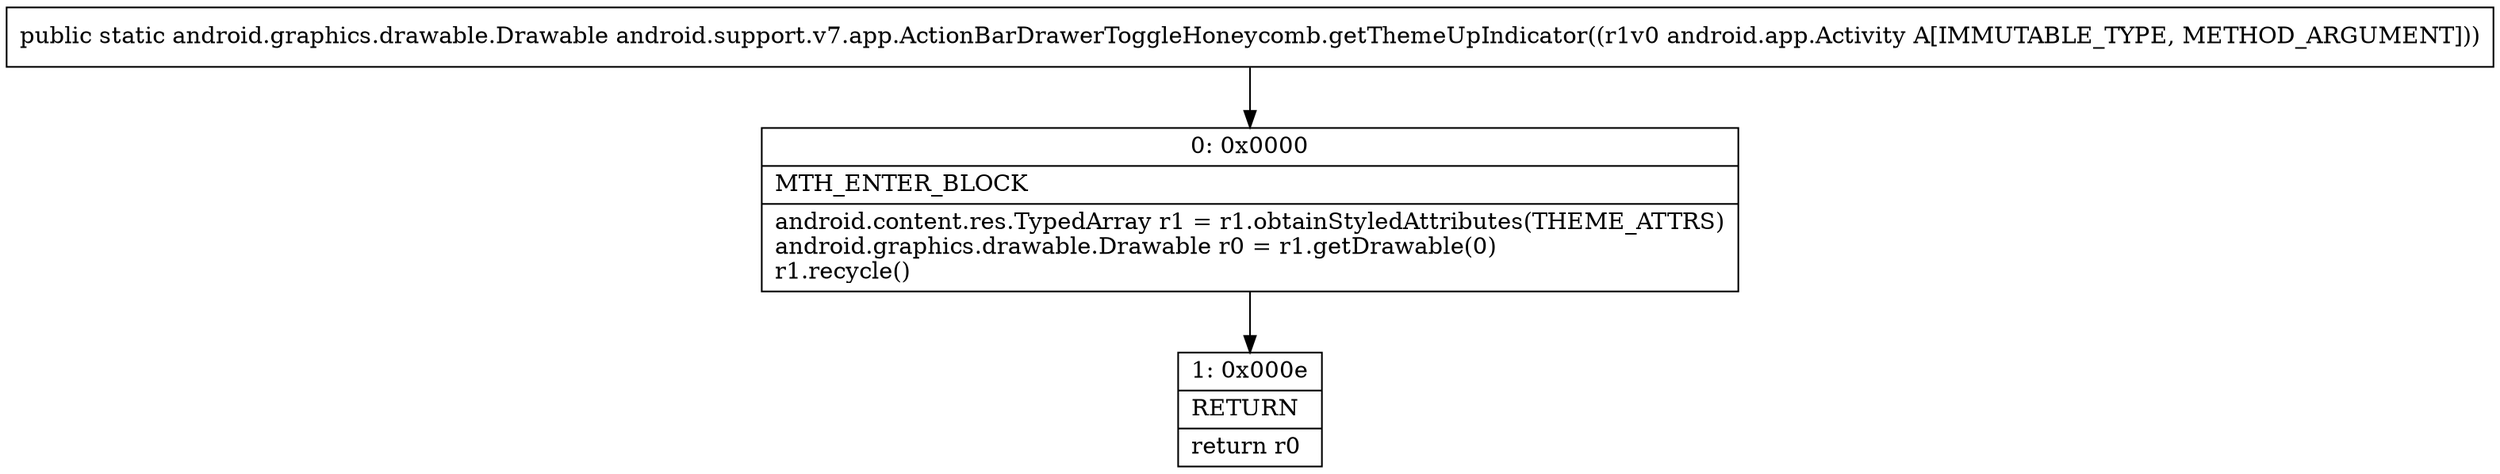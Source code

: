 digraph "CFG forandroid.support.v7.app.ActionBarDrawerToggleHoneycomb.getThemeUpIndicator(Landroid\/app\/Activity;)Landroid\/graphics\/drawable\/Drawable;" {
Node_0 [shape=record,label="{0\:\ 0x0000|MTH_ENTER_BLOCK\l|android.content.res.TypedArray r1 = r1.obtainStyledAttributes(THEME_ATTRS)\landroid.graphics.drawable.Drawable r0 = r1.getDrawable(0)\lr1.recycle()\l}"];
Node_1 [shape=record,label="{1\:\ 0x000e|RETURN\l|return r0\l}"];
MethodNode[shape=record,label="{public static android.graphics.drawable.Drawable android.support.v7.app.ActionBarDrawerToggleHoneycomb.getThemeUpIndicator((r1v0 android.app.Activity A[IMMUTABLE_TYPE, METHOD_ARGUMENT])) }"];
MethodNode -> Node_0;
Node_0 -> Node_1;
}

